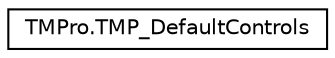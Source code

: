 digraph "Graphical Class Hierarchy"
{
 // LATEX_PDF_SIZE
  edge [fontname="Helvetica",fontsize="10",labelfontname="Helvetica",labelfontsize="10"];
  node [fontname="Helvetica",fontsize="10",shape=record];
  rankdir="LR";
  Node0 [label="TMPro.TMP_DefaultControls",height=0.2,width=0.4,color="black", fillcolor="white", style="filled",URL="$class_t_m_pro_1_1_t_m_p___default_controls.html",tooltip=" "];
}
